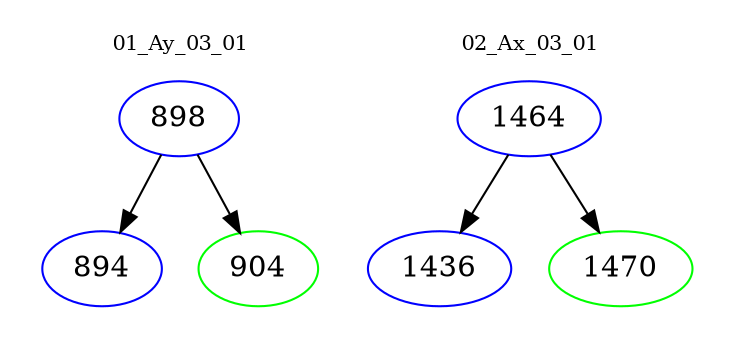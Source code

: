 digraph{
subgraph cluster_0 {
color = white
label = "01_Ay_03_01";
fontsize=10;
T0_898 [label="898", color="blue"]
T0_898 -> T0_894 [color="black"]
T0_894 [label="894", color="blue"]
T0_898 -> T0_904 [color="black"]
T0_904 [label="904", color="green"]
}
subgraph cluster_1 {
color = white
label = "02_Ax_03_01";
fontsize=10;
T1_1464 [label="1464", color="blue"]
T1_1464 -> T1_1436 [color="black"]
T1_1436 [label="1436", color="blue"]
T1_1464 -> T1_1470 [color="black"]
T1_1470 [label="1470", color="green"]
}
}
